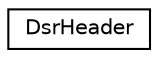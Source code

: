 digraph "Graphical Class Hierarchy"
{
 // LATEX_PDF_SIZE
  edge [fontname="Helvetica",fontsize="10",labelfontname="Helvetica",labelfontsize="10"];
  node [fontname="Helvetica",fontsize="10",shape=record];
  rankdir="LR";
  Node0 [label="DsrHeader",height=0.2,width=0.4,color="black", fillcolor="white", style="filled",URL="$class_dsr_header.html",tooltip="Header for Dsr Routing."];
}
